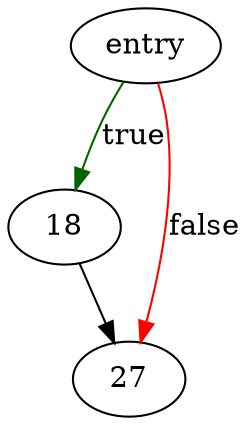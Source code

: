 digraph "sqlite3ResetOneSchema" {
	// Node definitions.
	2 [label=entry];
	18;
	27;

	// Edge definitions.
	2 -> 18 [
		color=darkgreen
		label=true
	];
	2 -> 27 [
		color=red
		label=false
	];
	18 -> 27;
}